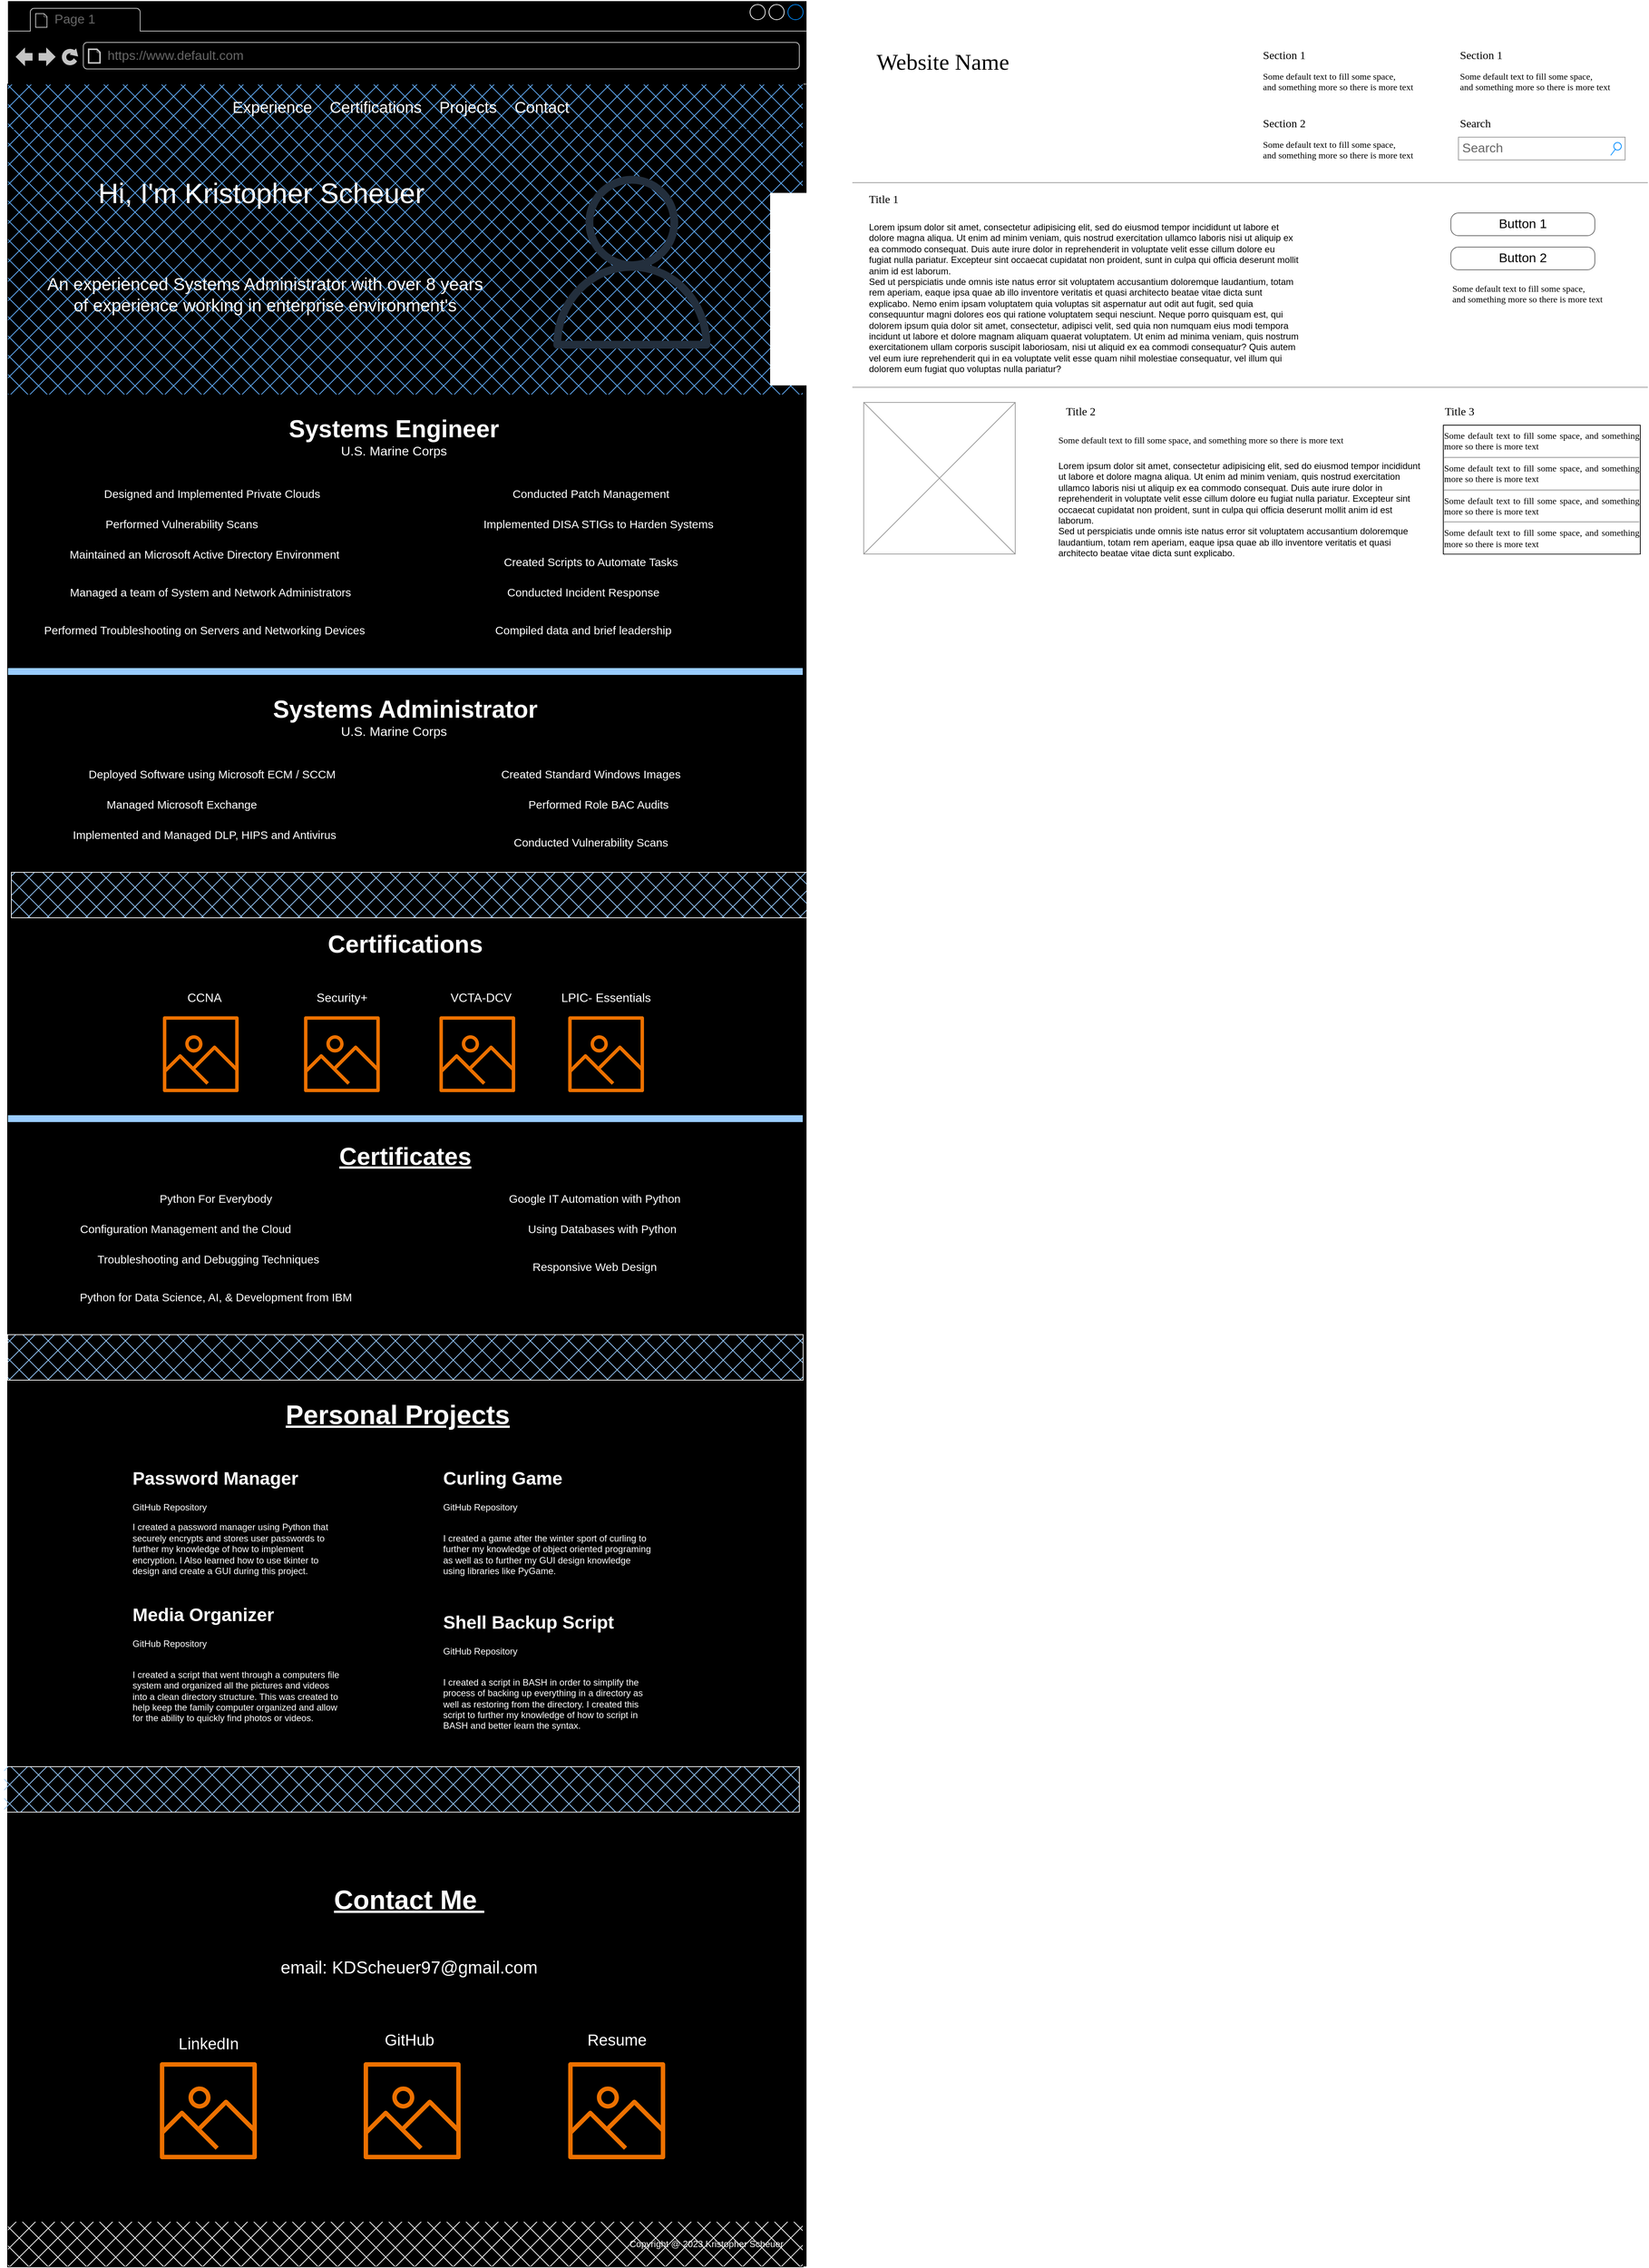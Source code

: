 <mxfile version="22.1.11" type="device">
  <diagram name="Page-1" id="2cc2dc42-3aac-f2a9-1cec-7a8b7cbee084">
    <mxGraphModel dx="1313" dy="718" grid="1" gridSize="10" guides="1" tooltips="1" connect="1" arrows="1" fold="1" page="1" pageScale="1" pageWidth="1100" pageHeight="850" background="none" math="0" shadow="0">
      <root>
        <mxCell id="0" />
        <mxCell id="1" parent="0" />
        <mxCell id="7026571954dc6520-1" value="" style="strokeWidth=1;shadow=0;dashed=0;align=center;html=1;shape=mxgraph.mockup.containers.browserWindow;rSize=0;strokeColor=#FFFFFF;mainText=,;recursiveResize=0;rounded=0;labelBackgroundColor=none;fontFamily=Verdana;fontSize=12;fontColor=default;fillStyle=solid;fillColor=#000000;" parent="1" vertex="1">
          <mxGeometry x="25" y="120" width="1055" height="2990" as="geometry" />
        </mxCell>
        <mxCell id="7026571954dc6520-2" value="Page 1" style="strokeWidth=1;shadow=0;dashed=0;align=center;html=1;shape=mxgraph.mockup.containers.anchor;fontSize=17;fontColor=#666666;align=left;" parent="7026571954dc6520-1" vertex="1">
          <mxGeometry x="60" y="12" width="110" height="26" as="geometry" />
        </mxCell>
        <mxCell id="7026571954dc6520-3" value="https://www.default.com" style="strokeWidth=1;shadow=0;dashed=0;align=center;html=1;shape=mxgraph.mockup.containers.anchor;rSize=0;fontSize=17;fontColor=#666666;align=left;" parent="7026571954dc6520-1" vertex="1">
          <mxGeometry x="130" y="60" width="250" height="26" as="geometry" />
        </mxCell>
        <mxCell id="Q1Ss78tnG0cNNUvzTSzG-1" value="" style="rounded=0;whiteSpace=wrap;html=1;gradientColor=none;fillColor=#66B2FF;fillStyle=cross-hatch;fontColor=#FFFFFF;" vertex="1" parent="7026571954dc6520-1">
          <mxGeometry y="170" width="1050" height="350" as="geometry" />
        </mxCell>
        <mxCell id="Q1Ss78tnG0cNNUvzTSzG-3" value="" style="sketch=0;outlineConnect=0;fontColor=#FFFFFF;gradientColor=none;fillColor=#232F3D;strokeColor=none;dashed=0;verticalLabelPosition=bottom;verticalAlign=top;align=center;html=1;fontSize=12;fontStyle=0;aspect=fixed;pointerEvents=1;shape=mxgraph.aws4.user;" vertex="1" parent="7026571954dc6520-1">
          <mxGeometry x="710" y="231" width="228" height="228" as="geometry" />
        </mxCell>
        <mxCell id="Q1Ss78tnG0cNNUvzTSzG-2" value="Hi, I&#39;m Kristopher Scheuer" style="text;html=1;strokeColor=none;fillColor=none;align=center;verticalAlign=middle;whiteSpace=wrap;rounded=0;fontSize=37;fontColor=#FFFFFF;" vertex="1" parent="7026571954dc6520-1">
          <mxGeometry x="90" y="220" width="490" height="70" as="geometry" />
        </mxCell>
        <mxCell id="Q1Ss78tnG0cNNUvzTSzG-5" value="&lt;span style=&quot;font-size: 23px;&quot;&gt;An experienced&amp;nbsp;Systems Administrator with over 8 years of experience&amp;nbsp;working in enterprise environment&#39;s&lt;/span&gt;" style="text;html=1;strokeColor=none;fillColor=none;align=center;verticalAlign=middle;whiteSpace=wrap;rounded=0;fontSize=23;fontColor=#FFFFFF;" vertex="1" parent="7026571954dc6520-1">
          <mxGeometry x="40" y="308" width="600" height="160" as="geometry" />
        </mxCell>
        <mxCell id="Q1Ss78tnG0cNNUvzTSzG-6" value="" style="rounded=0;whiteSpace=wrap;html=1;fillColor=#66B2FF;fillStyle=cross-hatch;fontColor=#FFFFFF;" vertex="1" parent="7026571954dc6520-1">
          <mxGeometry y="110" width="1050" height="60" as="geometry" />
        </mxCell>
        <mxCell id="Q1Ss78tnG0cNNUvzTSzG-7" value="&lt;span style=&quot;font-size: 21px;&quot;&gt;Experience&amp;nbsp; &amp;nbsp; Certifications&amp;nbsp; &amp;nbsp; Projects&amp;nbsp; &amp;nbsp; Contact&amp;nbsp;&amp;nbsp;&lt;/span&gt;" style="text;html=1;strokeColor=none;fillColor=none;align=center;verticalAlign=middle;whiteSpace=wrap;rounded=0;fontColor=#FFFFFF;" vertex="1" parent="7026571954dc6520-1">
          <mxGeometry x="90" y="125" width="870" height="30" as="geometry" />
        </mxCell>
        <mxCell id="Q1Ss78tnG0cNNUvzTSzG-8" value="" style="rounded=0;whiteSpace=wrap;html=1;fillColor=#000000;" vertex="1" parent="7026571954dc6520-1">
          <mxGeometry y="520" width="1050" height="370" as="geometry" />
        </mxCell>
        <mxCell id="Q1Ss78tnG0cNNUvzTSzG-10" value="Systems Engineer" style="text;html=1;strokeColor=none;fillColor=none;align=center;verticalAlign=middle;whiteSpace=wrap;rounded=0;fontSize=32;fontColor=#FFFFFF;fontStyle=1" vertex="1" parent="7026571954dc6520-1">
          <mxGeometry x="370" y="550" width="280" height="30" as="geometry" />
        </mxCell>
        <mxCell id="Q1Ss78tnG0cNNUvzTSzG-11" value="U.S. Marine Corps" style="text;html=1;strokeColor=none;fillColor=none;align=center;verticalAlign=middle;whiteSpace=wrap;rounded=0;fontSize=17;fontColor=#FFFFFF;" vertex="1" parent="7026571954dc6520-1">
          <mxGeometry x="391.25" y="580" width="237.5" height="30" as="geometry" />
        </mxCell>
        <mxCell id="Q1Ss78tnG0cNNUvzTSzG-12" value="Designed and Implemented Private Clouds" style="text;html=1;strokeColor=none;fillColor=none;align=center;verticalAlign=middle;whiteSpace=wrap;rounded=0;fontSize=15;fontColor=#FFFFFF;" vertex="1" parent="7026571954dc6520-1">
          <mxGeometry x="30" y="630" width="480" height="40" as="geometry" />
        </mxCell>
        <mxCell id="Q1Ss78tnG0cNNUvzTSzG-14" value="Performed Vulnerability Scans" style="text;html=1;strokeColor=none;fillColor=none;align=center;verticalAlign=middle;whiteSpace=wrap;rounded=0;fontSize=15;fontColor=#FFFFFF;" vertex="1" parent="7026571954dc6520-1">
          <mxGeometry x="-10" y="670" width="480" height="40" as="geometry" />
        </mxCell>
        <mxCell id="Q1Ss78tnG0cNNUvzTSzG-15" value="Conducted Patch Management" style="text;html=1;strokeColor=none;fillColor=none;align=center;verticalAlign=middle;whiteSpace=wrap;rounded=0;fontSize=15;fontColor=#FFFFFF;" vertex="1" parent="7026571954dc6520-1">
          <mxGeometry x="530" y="630" width="480" height="40" as="geometry" />
        </mxCell>
        <mxCell id="Q1Ss78tnG0cNNUvzTSzG-16" value="Implemented DISA STIGs to Harden Systems" style="text;html=1;strokeColor=none;fillColor=none;align=center;verticalAlign=middle;whiteSpace=wrap;rounded=0;fontSize=15;fontColor=#FFFFFF;" vertex="1" parent="7026571954dc6520-1">
          <mxGeometry x="540" y="670" width="480" height="40" as="geometry" />
        </mxCell>
        <mxCell id="Q1Ss78tnG0cNNUvzTSzG-17" value="Maintained an Microsoft Active Directory Environment" style="text;html=1;strokeColor=none;fillColor=none;align=center;verticalAlign=middle;whiteSpace=wrap;rounded=0;fontSize=15;fontColor=#FFFFFF;" vertex="1" parent="7026571954dc6520-1">
          <mxGeometry x="20" y="710" width="480" height="40" as="geometry" />
        </mxCell>
        <mxCell id="Q1Ss78tnG0cNNUvzTSzG-18" value="Created Scripts to Automate Tasks" style="text;html=1;strokeColor=none;fillColor=none;align=center;verticalAlign=middle;whiteSpace=wrap;rounded=0;fontSize=15;fontColor=#FFFFFF;" vertex="1" parent="7026571954dc6520-1">
          <mxGeometry x="530" y="720" width="480" height="40" as="geometry" />
        </mxCell>
        <mxCell id="Q1Ss78tnG0cNNUvzTSzG-19" value="Managed a team of System and Network Administrators&amp;nbsp;" style="text;html=1;strokeColor=none;fillColor=none;align=center;verticalAlign=middle;whiteSpace=wrap;rounded=0;fontSize=15;fontColor=#FFFFFF;" vertex="1" parent="7026571954dc6520-1">
          <mxGeometry x="30" y="760" width="480" height="40" as="geometry" />
        </mxCell>
        <mxCell id="Q1Ss78tnG0cNNUvzTSzG-20" value="Conducted Incident Response" style="text;html=1;strokeColor=none;fillColor=none;align=center;verticalAlign=middle;whiteSpace=wrap;rounded=0;fontSize=15;fontColor=#FFFFFF;" vertex="1" parent="7026571954dc6520-1">
          <mxGeometry x="520" y="760" width="480" height="40" as="geometry" />
        </mxCell>
        <mxCell id="Q1Ss78tnG0cNNUvzTSzG-21" value="Performed Troubleshooting on Servers and Networking Devices" style="text;html=1;strokeColor=none;fillColor=none;align=center;verticalAlign=middle;whiteSpace=wrap;rounded=0;fontSize=15;fontColor=#FFFFFF;" vertex="1" parent="7026571954dc6520-1">
          <mxGeometry x="20" y="810" width="480" height="40" as="geometry" />
        </mxCell>
        <mxCell id="Q1Ss78tnG0cNNUvzTSzG-22" value="Compiled data and brief leadership" style="text;html=1;strokeColor=none;fillColor=none;align=center;verticalAlign=middle;whiteSpace=wrap;rounded=0;fontSize=15;fontColor=#FFFFFF;" vertex="1" parent="7026571954dc6520-1">
          <mxGeometry x="520" y="810" width="480" height="40" as="geometry" />
        </mxCell>
        <mxCell id="Q1Ss78tnG0cNNUvzTSzG-23" value="" style="rounded=0;whiteSpace=wrap;html=1;fillColor=#000000;" vertex="1" parent="7026571954dc6520-1">
          <mxGeometry y="890" width="1050" height="300" as="geometry" />
        </mxCell>
        <mxCell id="Q1Ss78tnG0cNNUvzTSzG-24" value="Systems Administrator" style="text;html=1;strokeColor=none;fillColor=none;align=center;verticalAlign=middle;whiteSpace=wrap;rounded=0;fontSize=32;fontColor=#FFFFFF;fontStyle=1" vertex="1" parent="7026571954dc6520-1">
          <mxGeometry x="340" y="920" width="370" height="30" as="geometry" />
        </mxCell>
        <mxCell id="Q1Ss78tnG0cNNUvzTSzG-25" value="U.S. Marine Corps" style="text;html=1;strokeColor=none;fillColor=none;align=center;verticalAlign=middle;whiteSpace=wrap;rounded=0;fontSize=17;fontColor=#FFFFFF;" vertex="1" parent="7026571954dc6520-1">
          <mxGeometry x="391.25" y="950" width="237.5" height="30" as="geometry" />
        </mxCell>
        <mxCell id="Q1Ss78tnG0cNNUvzTSzG-26" value="Deployed Software using Microsoft ECM / SCCM" style="text;html=1;strokeColor=none;fillColor=none;align=center;verticalAlign=middle;whiteSpace=wrap;rounded=0;fontSize=15;fontColor=#FFFFFF;" vertex="1" parent="7026571954dc6520-1">
          <mxGeometry x="30" y="1000" width="480" height="40" as="geometry" />
        </mxCell>
        <mxCell id="Q1Ss78tnG0cNNUvzTSzG-27" value="Managed Microsoft Exchange" style="text;html=1;strokeColor=none;fillColor=none;align=center;verticalAlign=middle;whiteSpace=wrap;rounded=0;fontSize=15;fontColor=#FFFFFF;" vertex="1" parent="7026571954dc6520-1">
          <mxGeometry x="-10" y="1040" width="480" height="40" as="geometry" />
        </mxCell>
        <mxCell id="Q1Ss78tnG0cNNUvzTSzG-28" value="Created Standard Windows Images" style="text;html=1;strokeColor=none;fillColor=none;align=center;verticalAlign=middle;whiteSpace=wrap;rounded=0;fontSize=15;fontColor=#FFFFFF;" vertex="1" parent="7026571954dc6520-1">
          <mxGeometry x="530" y="1000" width="480" height="40" as="geometry" />
        </mxCell>
        <mxCell id="Q1Ss78tnG0cNNUvzTSzG-29" value="Performed Role BAC Audits" style="text;html=1;strokeColor=none;fillColor=none;align=center;verticalAlign=middle;whiteSpace=wrap;rounded=0;fontSize=15;fontColor=#FFFFFF;" vertex="1" parent="7026571954dc6520-1">
          <mxGeometry x="540" y="1040" width="480" height="40" as="geometry" />
        </mxCell>
        <mxCell id="Q1Ss78tnG0cNNUvzTSzG-30" value="Implemented and Managed DLP, HIPS and Antivirus" style="text;html=1;strokeColor=none;fillColor=none;align=center;verticalAlign=middle;whiteSpace=wrap;rounded=0;fontSize=15;fontColor=#FFFFFF;" vertex="1" parent="7026571954dc6520-1">
          <mxGeometry x="20" y="1080" width="480" height="40" as="geometry" />
        </mxCell>
        <mxCell id="Q1Ss78tnG0cNNUvzTSzG-31" value="Conducted Vulnerability Scans" style="text;html=1;strokeColor=none;fillColor=none;align=center;verticalAlign=middle;whiteSpace=wrap;rounded=0;fontSize=15;fontColor=#FFFFFF;" vertex="1" parent="7026571954dc6520-1">
          <mxGeometry x="530" y="1090" width="480" height="40" as="geometry" />
        </mxCell>
        <mxCell id="Q1Ss78tnG0cNNUvzTSzG-32" value="Network Configurations both Routing and Switching" style="text;html=1;strokeColor=none;fillColor=none;align=center;verticalAlign=middle;whiteSpace=wrap;rounded=0;fontSize=15;" vertex="1" parent="7026571954dc6520-1">
          <mxGeometry x="30" y="1130" width="480" height="40" as="geometry" />
        </mxCell>
        <mxCell id="Q1Ss78tnG0cNNUvzTSzG-33" value="Created Custom Dashboards&amp;nbsp;" style="text;html=1;strokeColor=none;fillColor=none;align=center;verticalAlign=middle;whiteSpace=wrap;rounded=0;fontSize=15;" vertex="1" parent="7026571954dc6520-1">
          <mxGeometry x="520" y="1130" width="480" height="40" as="geometry" />
        </mxCell>
        <mxCell id="Q1Ss78tnG0cNNUvzTSzG-69" value="" style="rounded=0;whiteSpace=wrap;html=1;fillColor=#000000;" vertex="1" parent="7026571954dc6520-1">
          <mxGeometry y="1190" width="1050" height="600" as="geometry" />
        </mxCell>
        <mxCell id="Q1Ss78tnG0cNNUvzTSzG-70" value="Certifications" style="text;html=1;strokeColor=none;fillColor=none;align=center;verticalAlign=middle;whiteSpace=wrap;rounded=0;fontSize=32;fontColor=#FFFFFF;fontStyle=1" vertex="1" parent="7026571954dc6520-1">
          <mxGeometry x="360" y="1230" width="330" height="30" as="geometry" />
        </mxCell>
        <mxCell id="Q1Ss78tnG0cNNUvzTSzG-80" value="" style="sketch=0;outlineConnect=0;fontColor=#FFFFFF;gradientColor=none;fillColor=#ED7100;strokeColor=none;dashed=0;verticalLabelPosition=bottom;verticalAlign=top;align=center;html=1;fontSize=12;fontStyle=0;aspect=fixed;pointerEvents=1;shape=mxgraph.aws4.container_registry_image;" vertex="1" parent="7026571954dc6520-1">
          <mxGeometry x="205" y="1340" width="100" height="100" as="geometry" />
        </mxCell>
        <mxCell id="Q1Ss78tnG0cNNUvzTSzG-81" value="CCNA" style="text;html=1;strokeColor=none;fillColor=none;align=center;verticalAlign=middle;whiteSpace=wrap;rounded=0;fontSize=16;fontColor=#FFFFFF;" vertex="1" parent="7026571954dc6520-1">
          <mxGeometry x="230" y="1300" width="60" height="30" as="geometry" />
        </mxCell>
        <mxCell id="Q1Ss78tnG0cNNUvzTSzG-83" value="" style="sketch=0;outlineConnect=0;fontColor=#FFFFFF;gradientColor=none;fillColor=#ED7100;strokeColor=none;dashed=0;verticalLabelPosition=bottom;verticalAlign=top;align=center;html=1;fontSize=12;fontStyle=0;aspect=fixed;pointerEvents=1;shape=mxgraph.aws4.container_registry_image;" vertex="1" parent="7026571954dc6520-1">
          <mxGeometry x="391.25" y="1340" width="100" height="100" as="geometry" />
        </mxCell>
        <mxCell id="Q1Ss78tnG0cNNUvzTSzG-84" value="Security+" style="text;html=1;strokeColor=none;fillColor=none;align=center;verticalAlign=middle;whiteSpace=wrap;rounded=0;fontSize=16;fontColor=#FFFFFF;" vertex="1" parent="7026571954dc6520-1">
          <mxGeometry x="401.88" y="1300" width="78.75" height="30" as="geometry" />
        </mxCell>
        <mxCell id="Q1Ss78tnG0cNNUvzTSzG-85" value="" style="sketch=0;outlineConnect=0;fontColor=#FFFFFF;gradientColor=none;fillColor=#ED7100;strokeColor=none;dashed=0;verticalLabelPosition=bottom;verticalAlign=top;align=center;html=1;fontSize=12;fontStyle=0;aspect=fixed;pointerEvents=1;shape=mxgraph.aws4.container_registry_image;" vertex="1" parent="7026571954dc6520-1">
          <mxGeometry x="570" y="1340" width="100" height="100" as="geometry" />
        </mxCell>
        <mxCell id="Q1Ss78tnG0cNNUvzTSzG-86" value="VCTA-DCV" style="text;html=1;strokeColor=none;fillColor=none;align=center;verticalAlign=middle;whiteSpace=wrap;rounded=0;fontSize=16;fontColor=#FFFFFF;" vertex="1" parent="7026571954dc6520-1">
          <mxGeometry x="580" y="1300" width="90" height="30" as="geometry" />
        </mxCell>
        <mxCell id="Q1Ss78tnG0cNNUvzTSzG-87" value="" style="sketch=0;outlineConnect=0;fontColor=#FFFFFF;gradientColor=none;fillColor=#ED7100;strokeColor=none;dashed=0;verticalLabelPosition=bottom;verticalAlign=top;align=center;html=1;fontSize=12;fontStyle=0;aspect=fixed;pointerEvents=1;shape=mxgraph.aws4.container_registry_image;" vertex="1" parent="7026571954dc6520-1">
          <mxGeometry x="740" y="1340" width="100" height="100" as="geometry" />
        </mxCell>
        <mxCell id="Q1Ss78tnG0cNNUvzTSzG-88" value="LPIC- Essentials" style="text;html=1;strokeColor=none;fillColor=none;align=center;verticalAlign=middle;whiteSpace=wrap;rounded=0;fontSize=16;fontColor=#FFFFFF;" vertex="1" parent="7026571954dc6520-1">
          <mxGeometry x="725" y="1300" width="130" height="30" as="geometry" />
        </mxCell>
        <mxCell id="Q1Ss78tnG0cNNUvzTSzG-90" value="Certificates" style="text;html=1;strokeColor=none;fillColor=none;align=center;verticalAlign=middle;whiteSpace=wrap;rounded=0;fontSize=32;fontColor=#FFFFFF;fontStyle=5" vertex="1" parent="7026571954dc6520-1">
          <mxGeometry x="360" y="1510" width="330" height="30" as="geometry" />
        </mxCell>
        <mxCell id="Q1Ss78tnG0cNNUvzTSzG-91" value="Python For Everybody" style="text;html=1;strokeColor=none;fillColor=none;align=center;verticalAlign=middle;whiteSpace=wrap;rounded=0;fontSize=15;fontColor=#FFFFFF;" vertex="1" parent="7026571954dc6520-1">
          <mxGeometry x="35" y="1560" width="480" height="40" as="geometry" />
        </mxCell>
        <mxCell id="Q1Ss78tnG0cNNUvzTSzG-92" value="Configuration Management and the Cloud" style="text;html=1;strokeColor=none;fillColor=none;align=center;verticalAlign=middle;whiteSpace=wrap;rounded=0;fontSize=15;fontColor=#FFFFFF;" vertex="1" parent="7026571954dc6520-1">
          <mxGeometry x="-5" y="1600" width="480" height="40" as="geometry" />
        </mxCell>
        <mxCell id="Q1Ss78tnG0cNNUvzTSzG-93" value="Google IT Automation with Python" style="text;html=1;strokeColor=none;fillColor=none;align=center;verticalAlign=middle;whiteSpace=wrap;rounded=0;fontSize=15;fontColor=#FFFFFF;" vertex="1" parent="7026571954dc6520-1">
          <mxGeometry x="535" y="1560" width="480" height="40" as="geometry" />
        </mxCell>
        <mxCell id="Q1Ss78tnG0cNNUvzTSzG-94" value="Using Databases with Python" style="text;html=1;strokeColor=none;fillColor=none;align=center;verticalAlign=middle;whiteSpace=wrap;rounded=0;fontSize=15;fontColor=#FFFFFF;" vertex="1" parent="7026571954dc6520-1">
          <mxGeometry x="545" y="1600" width="480" height="40" as="geometry" />
        </mxCell>
        <mxCell id="Q1Ss78tnG0cNNUvzTSzG-95" value="Troubleshooting and Debugging Techniques" style="text;html=1;strokeColor=none;fillColor=none;align=center;verticalAlign=middle;whiteSpace=wrap;rounded=0;fontSize=15;fontColor=#FFFFFF;" vertex="1" parent="7026571954dc6520-1">
          <mxGeometry x="25" y="1640" width="480" height="40" as="geometry" />
        </mxCell>
        <mxCell id="Q1Ss78tnG0cNNUvzTSzG-96" value="Responsive Web Design" style="text;html=1;strokeColor=none;fillColor=none;align=center;verticalAlign=middle;whiteSpace=wrap;rounded=0;fontSize=15;fontColor=#FFFFFF;" vertex="1" parent="7026571954dc6520-1">
          <mxGeometry x="535" y="1650" width="480" height="40" as="geometry" />
        </mxCell>
        <mxCell id="Q1Ss78tnG0cNNUvzTSzG-212" value="" style="rounded=0;whiteSpace=wrap;html=1;strokeColor=#000000;fillColor=#000000;fontColor=#FFFFFF;" vertex="1" parent="7026571954dc6520-1">
          <mxGeometry y="1790" width="1050" height="600" as="geometry" />
        </mxCell>
        <mxCell id="Q1Ss78tnG0cNNUvzTSzG-97" value="Python for Data Science, AI, &amp;amp; Development from IBM" style="text;html=1;strokeColor=none;fillColor=none;align=center;verticalAlign=middle;whiteSpace=wrap;rounded=0;fontSize=15;fontColor=#FFFFFF;" vertex="1" parent="7026571954dc6520-1">
          <mxGeometry x="35" y="1690" width="480" height="40" as="geometry" />
        </mxCell>
        <mxCell id="Q1Ss78tnG0cNNUvzTSzG-151" value="Personal Projects" style="text;html=1;strokeColor=none;fillColor=none;align=center;verticalAlign=middle;whiteSpace=wrap;rounded=0;fontSize=35;fontColor=#FFFFFF;fontStyle=5" vertex="1" parent="7026571954dc6520-1">
          <mxGeometry x="350" y="1850" width="330" height="30" as="geometry" />
        </mxCell>
        <mxCell id="Q1Ss78tnG0cNNUvzTSzG-152" value="&lt;h1&gt;Password Manager&lt;/h1&gt;&lt;div&gt;GitHub Repository&lt;/div&gt;&lt;p&gt;I created a password manager using Python that securely encrypts and stores user passwords to further my knowledge of how to implement encryption. I Also learned how to use tkinter to design and create a GUI during this project.&lt;/p&gt;" style="text;html=1;strokeColor=none;fillColor=none;spacing=5;spacingTop=-20;whiteSpace=wrap;overflow=hidden;rounded=0;fontColor=#FFFFFF;" vertex="1" parent="7026571954dc6520-1">
          <mxGeometry x="160" y="1930" width="285" height="190" as="geometry" />
        </mxCell>
        <mxCell id="Q1Ss78tnG0cNNUvzTSzG-153" value="&lt;h1&gt;Curling Game&lt;/h1&gt;&lt;div&gt;&lt;div style=&quot;border-color: var(--border-color);&quot;&gt;GitHub Repository&lt;/div&gt;&lt;/div&gt;&lt;div&gt;&lt;br&gt;&lt;/div&gt;&lt;p&gt;I created a game after the winter sport of curling to further my knowledge of object oriented programing as well as to further my GUI design knowledge using libraries like PyGame.&lt;/p&gt;" style="text;html=1;strokeColor=none;fillColor=none;spacing=5;spacingTop=-20;whiteSpace=wrap;overflow=hidden;rounded=0;fontColor=#FFFFFF;" vertex="1" parent="7026571954dc6520-1">
          <mxGeometry x="570" y="1930" width="285" height="190" as="geometry" />
        </mxCell>
        <mxCell id="Q1Ss78tnG0cNNUvzTSzG-154" value="&lt;h1&gt;Media Organizer&amp;nbsp;&lt;/h1&gt;&lt;div&gt;&lt;div style=&quot;border-color: var(--border-color);&quot;&gt;GitHub Repository&lt;/div&gt;&lt;/div&gt;&lt;div&gt;&lt;br&gt;&lt;/div&gt;&lt;p&gt;I created a script that went through a computers file system and organized all the pictures and videos into a clean directory structure. This was created to help keep the family computer organized and allow for the ability to quickly find photos or videos.&amp;nbsp;&lt;/p&gt;" style="text;html=1;strokeColor=none;fillColor=none;spacing=5;spacingTop=-20;whiteSpace=wrap;overflow=hidden;rounded=0;fontColor=#FFFFFF;" vertex="1" parent="7026571954dc6520-1">
          <mxGeometry x="160" y="2110" width="285" height="190" as="geometry" />
        </mxCell>
        <mxCell id="Q1Ss78tnG0cNNUvzTSzG-155" value="&lt;h1&gt;Shell Backup Script&lt;/h1&gt;&lt;div&gt;&lt;div style=&quot;border-color: var(--border-color);&quot;&gt;GitHub Repository&lt;/div&gt;&lt;/div&gt;&lt;div&gt;&lt;br&gt;&lt;/div&gt;&lt;p&gt;I created a script in BASH in order to simplify the process of backing up everything in a directory as well as restoring from the directory. I created this script to further my knowledge of how to script in BASH and better learn the syntax.&lt;/p&gt;" style="text;html=1;strokeColor=none;fillColor=none;spacing=5;spacingTop=-20;whiteSpace=wrap;overflow=hidden;rounded=0;fontColor=#FFFFFF;" vertex="1" parent="7026571954dc6520-1">
          <mxGeometry x="570" y="2120" width="285" height="190" as="geometry" />
        </mxCell>
        <mxCell id="Q1Ss78tnG0cNNUvzTSzG-213" value="" style="rounded=0;whiteSpace=wrap;html=1;fillColor=#000000;fontColor=#FFFFFF;" vertex="1" parent="7026571954dc6520-1">
          <mxGeometry y="2390" width="1050" height="600" as="geometry" />
        </mxCell>
        <mxCell id="Q1Ss78tnG0cNNUvzTSzG-330" value="Contact Me&amp;nbsp;" style="text;html=1;strokeColor=none;fillColor=none;align=center;verticalAlign=middle;whiteSpace=wrap;rounded=0;fontSize=35;fontColor=#FFFFFF;fontStyle=5" vertex="1" parent="7026571954dc6520-1">
          <mxGeometry x="390" y="2490" width="280" height="30" as="geometry" />
        </mxCell>
        <mxCell id="Q1Ss78tnG0cNNUvzTSzG-331" value="email: KDScheuer97@gmail.com" style="text;html=1;strokeColor=none;fillColor=none;align=center;verticalAlign=middle;whiteSpace=wrap;rounded=0;fontSize=23;fontColor=#FFFFFF;" vertex="1" parent="7026571954dc6520-1">
          <mxGeometry x="355" y="2580" width="350" height="30" as="geometry" />
        </mxCell>
        <mxCell id="Q1Ss78tnG0cNNUvzTSzG-332" value="" style="sketch=0;outlineConnect=0;fontColor=#FFFFFF;gradientColor=none;fillColor=#ED7100;strokeColor=none;dashed=0;verticalLabelPosition=bottom;verticalAlign=top;align=center;html=1;fontSize=12;fontStyle=0;aspect=fixed;pointerEvents=1;shape=mxgraph.aws4.container_registry_image;" vertex="1" parent="7026571954dc6520-1">
          <mxGeometry x="201" y="2720" width="128" height="128" as="geometry" />
        </mxCell>
        <mxCell id="Q1Ss78tnG0cNNUvzTSzG-333" value="" style="sketch=0;outlineConnect=0;fontColor=#FFFFFF;gradientColor=none;fillColor=#ED7100;strokeColor=none;dashed=0;verticalLabelPosition=bottom;verticalAlign=top;align=center;html=1;fontSize=12;fontStyle=0;aspect=fixed;pointerEvents=1;shape=mxgraph.aws4.container_registry_image;" vertex="1" parent="7026571954dc6520-1">
          <mxGeometry x="470" y="2720" width="128" height="128" as="geometry" />
        </mxCell>
        <mxCell id="Q1Ss78tnG0cNNUvzTSzG-334" value="" style="sketch=0;outlineConnect=0;fontColor=#FFFFFF;gradientColor=none;fillColor=#ED7100;strokeColor=none;dashed=0;verticalLabelPosition=bottom;verticalAlign=top;align=center;html=1;fontSize=12;fontStyle=0;aspect=fixed;pointerEvents=1;shape=mxgraph.aws4.container_registry_image;" vertex="1" parent="7026571954dc6520-1">
          <mxGeometry x="740" y="2720" width="128" height="128" as="geometry" />
        </mxCell>
        <mxCell id="Q1Ss78tnG0cNNUvzTSzG-335" value="LinkedIn" style="text;html=1;strokeColor=none;fillColor=none;align=center;verticalAlign=middle;whiteSpace=wrap;rounded=0;fontSize=21;fontColor=#FFFFFF;" vertex="1" parent="7026571954dc6520-1">
          <mxGeometry x="212.5" y="2680" width="105" height="30" as="geometry" />
        </mxCell>
        <mxCell id="Q1Ss78tnG0cNNUvzTSzG-336" value="GitHub" style="text;html=1;strokeColor=none;fillColor=none;align=center;verticalAlign=middle;whiteSpace=wrap;rounded=0;fontSize=21;fontColor=#FFFFFF;" vertex="1" parent="7026571954dc6520-1">
          <mxGeometry x="477.5" y="2675" width="105" height="30" as="geometry" />
        </mxCell>
        <mxCell id="Q1Ss78tnG0cNNUvzTSzG-402" value="Resume" style="text;html=1;strokeColor=none;fillColor=none;align=center;verticalAlign=middle;whiteSpace=wrap;rounded=0;fontSize=21;fontColor=#FFFFFF;" vertex="1" parent="7026571954dc6520-1">
          <mxGeometry x="751.5" y="2675" width="105" height="30" as="geometry" />
        </mxCell>
        <mxCell id="Q1Ss78tnG0cNNUvzTSzG-403" value="" style="rounded=0;whiteSpace=wrap;html=1;fontColor=#FFFFFF;fillStyle=cross-hatch;fillColor=#FFFFFF;" vertex="1" parent="7026571954dc6520-1">
          <mxGeometry y="2930" width="1050" height="60" as="geometry" />
        </mxCell>
        <mxCell id="Q1Ss78tnG0cNNUvzTSzG-404" value="Copyright @ 2023 Kristopher Scheuer" style="text;html=1;strokeColor=none;fillColor=none;align=center;verticalAlign=middle;whiteSpace=wrap;rounded=0;fontColor=#FFFFFF;" vertex="1" parent="7026571954dc6520-1">
          <mxGeometry x="815" y="2945" width="215" height="30" as="geometry" />
        </mxCell>
        <mxCell id="Q1Ss78tnG0cNNUvzTSzG-405" value="" style="rounded=0;whiteSpace=wrap;html=1;fillColor=#99CCFF;" vertex="1" parent="7026571954dc6520-1">
          <mxGeometry y="880" width="1050" height="10" as="geometry" />
        </mxCell>
        <mxCell id="Q1Ss78tnG0cNNUvzTSzG-406" value="" style="rounded=0;whiteSpace=wrap;html=1;fillColor=#99CCFF;fillStyle=cross-hatch;strokeColor=#FFFFFF;" vertex="1" parent="7026571954dc6520-1">
          <mxGeometry x="5" y="1150" width="1050" height="60" as="geometry" />
        </mxCell>
        <mxCell id="Q1Ss78tnG0cNNUvzTSzG-408" value="" style="rounded=0;whiteSpace=wrap;html=1;fillColor=#99CCFF;" vertex="1" parent="7026571954dc6520-1">
          <mxGeometry y="1470" width="1050" height="10" as="geometry" />
        </mxCell>
        <mxCell id="Q1Ss78tnG0cNNUvzTSzG-409" value="" style="rounded=0;whiteSpace=wrap;html=1;fillColor=#99CCFF;fillStyle=cross-hatch;strokeColor=#FFFFFF;" vertex="1" parent="7026571954dc6520-1">
          <mxGeometry y="1760" width="1050" height="60" as="geometry" />
        </mxCell>
        <mxCell id="Q1Ss78tnG0cNNUvzTSzG-410" value="" style="rounded=0;whiteSpace=wrap;html=1;fillColor=#99CCFF;fillStyle=cross-hatch;strokeColor=#FFFFFF;" vertex="1" parent="7026571954dc6520-1">
          <mxGeometry x="-5" y="2330" width="1050" height="60" as="geometry" />
        </mxCell>
        <mxCell id="7026571954dc6520-4" value="Website Name" style="text;html=1;points=[];align=left;verticalAlign=top;spacingTop=-4;fontSize=30;fontFamily=Verdana" parent="1" vertex="1">
          <mxGeometry x="1170" y="180" width="340" height="50" as="geometry" />
        </mxCell>
        <mxCell id="7026571954dc6520-6" value="Section 1" style="text;html=1;points=[];align=left;verticalAlign=top;spacingTop=-4;fontSize=15;fontFamily=Verdana" parent="1" vertex="1">
          <mxGeometry x="1680" y="180" width="170" height="30" as="geometry" />
        </mxCell>
        <mxCell id="7026571954dc6520-7" value="Some default text to fill some space, and&amp;nbsp;&lt;span&gt;something more so there is more text&lt;/span&gt;" style="text;html=1;points=[];align=left;verticalAlign=top;spacingTop=-4;fontSize=12;fontFamily=Verdana;whiteSpace=wrap;" parent="1" vertex="1">
          <mxGeometry x="1680" y="210" width="240" height="40" as="geometry" />
        </mxCell>
        <mxCell id="7026571954dc6520-8" value="Section 2" style="text;html=1;points=[];align=left;verticalAlign=top;spacingTop=-4;fontSize=15;fontFamily=Verdana" parent="1" vertex="1">
          <mxGeometry x="1680" y="270" width="170" height="30" as="geometry" />
        </mxCell>
        <mxCell id="7026571954dc6520-9" value="Some default text to fill some space, and&amp;nbsp;&lt;span&gt;something more so there is more text&lt;/span&gt;" style="text;html=1;points=[];align=left;verticalAlign=top;spacingTop=-4;fontSize=12;fontFamily=Verdana;whiteSpace=wrap;" parent="1" vertex="1">
          <mxGeometry x="1680" y="300" width="240" height="40" as="geometry" />
        </mxCell>
        <mxCell id="7026571954dc6520-10" value="Section 1" style="text;html=1;points=[];align=left;verticalAlign=top;spacingTop=-4;fontSize=15;fontFamily=Verdana" parent="1" vertex="1">
          <mxGeometry x="1940" y="180" width="170" height="30" as="geometry" />
        </mxCell>
        <mxCell id="7026571954dc6520-11" value="Some default text to fill some space, and&amp;nbsp;&lt;span&gt;something more so there is more text&lt;/span&gt;" style="text;html=1;points=[];align=left;verticalAlign=top;spacingTop=-4;fontSize=12;fontFamily=Verdana;whiteSpace=wrap;" parent="1" vertex="1">
          <mxGeometry x="1940" y="210" width="240" height="40" as="geometry" />
        </mxCell>
        <mxCell id="7026571954dc6520-12" value="Search" style="text;html=1;points=[];align=left;verticalAlign=top;spacingTop=-4;fontSize=15;fontFamily=Verdana" parent="1" vertex="1">
          <mxGeometry x="1940" y="270" width="170" height="30" as="geometry" />
        </mxCell>
        <mxCell id="7026571954dc6520-14" value="Search" style="strokeWidth=1;shadow=0;dashed=0;align=center;html=1;shape=mxgraph.mockup.forms.searchBox;strokeColor=#999999;mainText=;strokeColor2=#008cff;fontColor=#666666;fontSize=17;align=left;spacingLeft=3;rounded=0;labelBackgroundColor=none;" parent="1" vertex="1">
          <mxGeometry x="1940" y="300" width="220" height="30" as="geometry" />
        </mxCell>
        <mxCell id="7026571954dc6520-15" value="" style="verticalLabelPosition=bottom;shadow=0;dashed=0;align=center;html=1;verticalAlign=top;strokeWidth=1;shape=mxgraph.mockup.markup.line;strokeColor=#999999;rounded=0;labelBackgroundColor=none;fillColor=#ffffff;fontFamily=Verdana;fontSize=12;fontColor=#000000;" parent="1" vertex="1">
          <mxGeometry x="1140" y="350" width="1050" height="20" as="geometry" />
        </mxCell>
        <mxCell id="7026571954dc6520-16" value="Title 1" style="text;html=1;points=[];align=left;verticalAlign=top;spacingTop=-4;fontSize=15;fontFamily=Verdana" parent="1" vertex="1">
          <mxGeometry x="1160" y="370" width="170" height="30" as="geometry" />
        </mxCell>
        <mxCell id="7026571954dc6520-17" value="Lorem ipsum dolor sit amet, consectetur adipisicing elit, sed do eiusmod tempor incididunt ut labore et dolore magna aliqua. Ut enim ad minim veniam, quis nostrud exercitation ullamco laboris nisi ut aliquip ex ea commodo consequat. Duis aute irure dolor in reprehenderit in voluptate velit esse cillum dolore eu fugiat nulla pariatur. Excepteur sint occaecat cupidatat non proident, sunt in culpa qui officia deserunt mollit anim id est laborum.&#xa;Sed ut perspiciatis unde omnis iste natus error sit voluptatem accusantium doloremque laudantium, totam rem aperiam, eaque ipsa quae ab illo inventore veritatis et quasi architecto beatae vitae dicta sunt explicabo. Nemo enim ipsam voluptatem quia voluptas sit aspernatur aut odit aut fugit, sed quia consequuntur magni dolores eos qui ratione voluptatem sequi nesciunt. Neque porro quisquam est, qui dolorem ipsum quia dolor sit amet, consectetur, adipisci velit, sed quia non numquam eius modi tempora incidunt ut labore et dolore magnam aliquam quaerat voluptatem. Ut enim ad minima veniam, quis nostrum exercitationem ullam corporis suscipit laboriosam, nisi ut aliquid ex ea commodi consequatur? Quis autem vel eum iure reprehenderit qui in ea voluptate velit esse quam nihil molestiae consequatur, vel illum qui dolorem eum fugiat quo voluptas nulla pariatur?" style="text;spacingTop=-5;whiteSpace=wrap;html=1;align=left;fontSize=12;fontFamily=Helvetica;fillColor=none;strokeColor=none;rounded=0;shadow=1;labelBackgroundColor=none;" parent="1" vertex="1">
          <mxGeometry x="1160" y="410" width="570" height="240" as="geometry" />
        </mxCell>
        <mxCell id="7026571954dc6520-18" value="Button 1" style="strokeWidth=1;shadow=0;dashed=0;align=center;html=1;shape=mxgraph.mockup.buttons.button;strokeColor=#666666;mainText=;buttonStyle=round;fontSize=17;fontStyle=0;fillColor=none;whiteSpace=wrap;rounded=0;labelBackgroundColor=none;" parent="1" vertex="1">
          <mxGeometry x="1930" y="400" width="190" height="30" as="geometry" />
        </mxCell>
        <mxCell id="7026571954dc6520-19" value="Button 2" style="strokeWidth=1;shadow=0;dashed=0;align=center;html=1;shape=mxgraph.mockup.buttons.button;strokeColor=#666666;mainText=;buttonStyle=round;fontSize=17;fontStyle=0;fillColor=none;whiteSpace=wrap;rounded=0;labelBackgroundColor=none;" parent="1" vertex="1">
          <mxGeometry x="1930" y="445" width="190" height="30" as="geometry" />
        </mxCell>
        <mxCell id="7026571954dc6520-20" value="Some default text to fill some space, and&amp;nbsp;&lt;span&gt;something more so there is more text&lt;/span&gt;" style="text;html=1;points=[];align=left;verticalAlign=top;spacingTop=-4;fontSize=12;fontFamily=Verdana;whiteSpace=wrap;" parent="1" vertex="1">
          <mxGeometry x="1930" y="490" width="240" height="40" as="geometry" />
        </mxCell>
        <mxCell id="7026571954dc6520-21" value="" style="verticalLabelPosition=bottom;shadow=0;dashed=0;align=center;html=1;verticalAlign=top;strokeWidth=1;shape=mxgraph.mockup.markup.line;strokeColor=#999999;rounded=0;labelBackgroundColor=none;fillColor=#ffffff;fontFamily=Verdana;fontSize=12;fontColor=#000000;" parent="1" vertex="1">
          <mxGeometry x="1140" y="620" width="1050" height="20" as="geometry" />
        </mxCell>
        <mxCell id="7026571954dc6520-22" value="" style="verticalLabelPosition=bottom;shadow=0;dashed=0;align=center;html=1;verticalAlign=top;strokeWidth=1;shape=mxgraph.mockup.graphics.simpleIcon;strokeColor=#999999;fillColor=#ffffff;rounded=0;labelBackgroundColor=none;fontFamily=Verdana;fontSize=12;fontColor=#000000;" parent="1" vertex="1">
          <mxGeometry x="1155" y="650" width="200" height="200" as="geometry" />
        </mxCell>
        <mxCell id="7026571954dc6520-31" value="Title 2" style="text;html=1;points=[];align=left;verticalAlign=top;spacingTop=-4;fontSize=15;fontFamily=Verdana" parent="1" vertex="1">
          <mxGeometry x="1420" y="650" width="170" height="30" as="geometry" />
        </mxCell>
        <mxCell id="7026571954dc6520-32" value="Title 3" style="text;html=1;points=[];align=left;verticalAlign=top;spacingTop=-4;fontSize=15;fontFamily=Verdana" parent="1" vertex="1">
          <mxGeometry x="1920" y="650" width="170" height="30" as="geometry" />
        </mxCell>
        <mxCell id="7026571954dc6520-33" value="&lt;div style=&quot;text-align: justify&quot;&gt;&lt;span&gt;Some default text to fill some space, and&amp;nbsp;&lt;/span&gt;&lt;span&gt;something more so there is more text&lt;/span&gt;&lt;/div&gt;&lt;div style=&quot;text-align: justify&quot;&gt;&lt;hr id=&quot;null&quot; style=&quot;text-align: justify&quot;&gt;&lt;span&gt;&lt;div style=&quot;text-align: justify&quot;&gt;&lt;span&gt;Some default text to fill some space, and&amp;nbsp;&lt;/span&gt;&lt;span&gt;something more so there is more text&lt;/span&gt;&lt;/div&gt;&lt;/span&gt;&lt;/div&gt;&lt;hr id=&quot;null&quot; style=&quot;text-align: justify&quot;&gt;&lt;span&gt;&lt;div style=&quot;text-align: justify&quot;&gt;&lt;span&gt;Some default text to fill some space, and&amp;nbsp;&lt;/span&gt;&lt;span&gt;something more so there is more text&lt;/span&gt;&lt;/div&gt;&lt;/span&gt;&lt;hr id=&quot;null&quot; style=&quot;text-align: justify&quot;&gt;&lt;span&gt;&lt;div style=&quot;text-align: justify&quot;&gt;&lt;span&gt;Some default text to fill some space, and&amp;nbsp;&lt;/span&gt;&lt;span&gt;something more so there is more text&lt;/span&gt;&lt;/div&gt;&lt;/span&gt;&lt;hr id=&quot;null&quot; style=&quot;text-align: left&quot;&gt;" style="whiteSpace=wrap;html=1;rounded=0;shadow=0;labelBackgroundColor=none;strokeWidth=1;fontFamily=Verdana;fontSize=12;align=center;verticalAlign=top;" parent="1" vertex="1">
          <mxGeometry x="1920" y="680" width="260" height="170" as="geometry" />
        </mxCell>
        <mxCell id="7026571954dc6520-34" value="Some default text to fill some space, and&amp;nbsp;&lt;span&gt;something more so there is more text&lt;/span&gt;" style="text;html=1;points=[];align=left;verticalAlign=top;spacingTop=-4;fontSize=12;fontFamily=Verdana;whiteSpace=wrap;" parent="1" vertex="1">
          <mxGeometry x="1410" y="690" width="470" height="40" as="geometry" />
        </mxCell>
        <mxCell id="7026571954dc6520-36" value="Lorem ipsum dolor sit amet, consectetur adipisicing elit, sed do eiusmod tempor incididunt ut labore et dolore magna aliqua. Ut enim ad minim veniam, quis nostrud exercitation ullamco laboris nisi ut aliquip ex ea commodo consequat. Duis aute irure dolor in reprehenderit in voluptate velit esse cillum dolore eu fugiat nulla pariatur. Excepteur sint occaecat cupidatat non proident, sunt in culpa qui officia deserunt mollit anim id est laborum.&lt;br&gt;Sed ut perspiciatis unde omnis iste natus error sit voluptatem accusantium doloremque laudantium, totam rem aperiam, eaque ipsa quae ab illo inventore veritatis et quasi architecto beatae vitae dicta sunt explicabo.&amp;nbsp;" style="text;spacingTop=-5;whiteSpace=wrap;html=1;align=left;fontSize=12;fontFamily=Helvetica;fillColor=none;strokeColor=none;rounded=0;shadow=1;labelBackgroundColor=none;" parent="1" vertex="1">
          <mxGeometry x="1410" y="725" width="490" height="125" as="geometry" />
        </mxCell>
      </root>
    </mxGraphModel>
  </diagram>
</mxfile>
